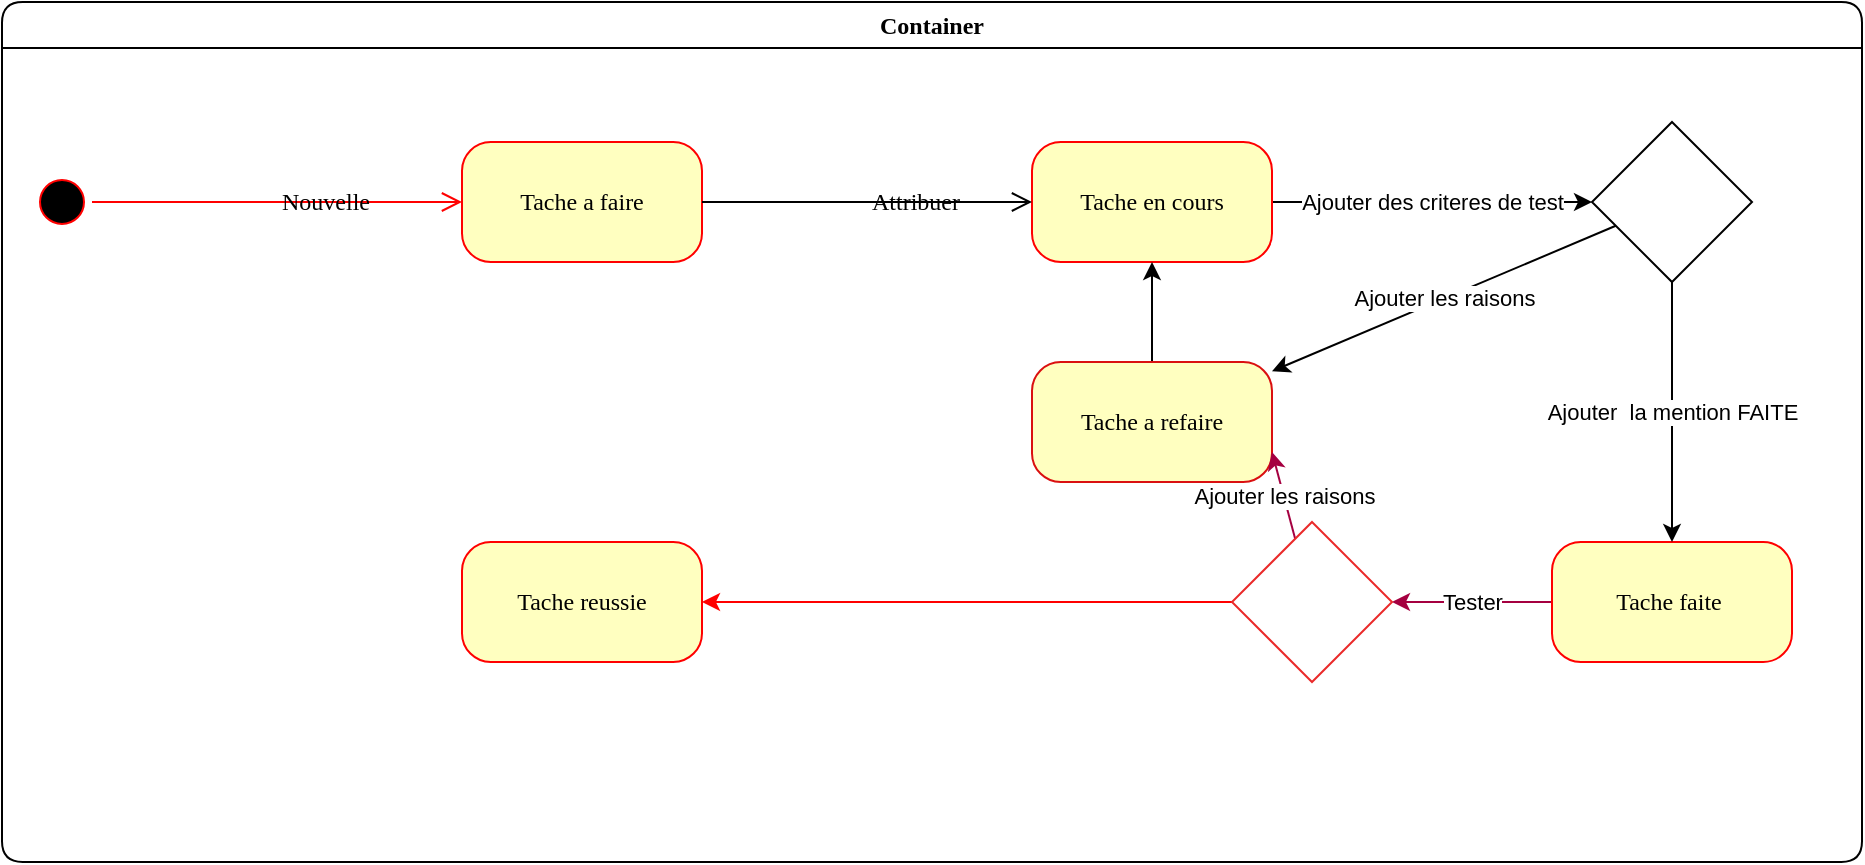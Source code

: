 <mxfile version="22.1.21" type="github">
  <diagram name="Page-1" id="58cdce13-f638-feb5-8d6f-7d28b1aa9fa0">
    <mxGraphModel dx="1050" dy="652" grid="1" gridSize="10" guides="1" tooltips="1" connect="1" arrows="1" fold="1" page="1" pageScale="1" pageWidth="1100" pageHeight="850" background="none" math="0" shadow="0">
      <root>
        <mxCell id="0" />
        <mxCell id="1" parent="0" />
        <mxCell id="382b91b5511bd0f7-6" value="Tache a faire" style="rounded=1;whiteSpace=wrap;html=1;arcSize=24;fillColor=#ffffc0;strokeColor=#ff0000;shadow=0;comic=0;labelBackgroundColor=none;fontFamily=Verdana;fontSize=12;fontColor=#000000;align=center;" parent="1" vertex="1">
          <mxGeometry x="240" y="120" width="120" height="60" as="geometry" />
        </mxCell>
        <mxCell id="2a3bc250acf0617d-7" value="Container" style="swimlane;whiteSpace=wrap;html=1;rounded=1;shadow=0;comic=0;labelBackgroundColor=none;strokeWidth=1;fontFamily=Verdana;fontSize=12;align=center;" parent="1" vertex="1">
          <mxGeometry x="10" y="50" width="930" height="430" as="geometry" />
        </mxCell>
        <mxCell id="382b91b5511bd0f7-1" value="" style="ellipse;html=1;shape=startState;fillColor=#000000;strokeColor=#ff0000;rounded=1;shadow=0;comic=0;labelBackgroundColor=none;fontFamily=Verdana;fontSize=12;fontColor=#000000;align=center;direction=south;" parent="2a3bc250acf0617d-7" vertex="1">
          <mxGeometry x="15" y="85" width="30" height="30" as="geometry" />
        </mxCell>
        <mxCell id="OPbkUzb6O83B0Z9DIRt8-4" value="Ajouter des criteres de test" style="rounded=0;orthogonalLoop=1;jettySize=auto;html=1;" edge="1" parent="2a3bc250acf0617d-7" source="382b91b5511bd0f7-7" target="OPbkUzb6O83B0Z9DIRt8-3">
          <mxGeometry relative="1" as="geometry" />
        </mxCell>
        <mxCell id="382b91b5511bd0f7-7" value="Tache en cours" style="rounded=1;whiteSpace=wrap;html=1;arcSize=24;fillColor=#ffffc0;strokeColor=#ff0000;shadow=0;comic=0;labelBackgroundColor=none;fontFamily=Verdana;fontSize=12;fontColor=#000000;align=center;" parent="2a3bc250acf0617d-7" vertex="1">
          <mxGeometry x="515" y="70" width="120" height="60" as="geometry" />
        </mxCell>
        <mxCell id="OPbkUzb6O83B0Z9DIRt8-3" value="" style="rhombus;whiteSpace=wrap;html=1;" vertex="1" parent="2a3bc250acf0617d-7">
          <mxGeometry x="795" y="60" width="80" height="80" as="geometry" />
        </mxCell>
        <mxCell id="OPbkUzb6O83B0Z9DIRt8-11" style="rounded=0;orthogonalLoop=1;jettySize=auto;html=1;" edge="1" parent="2a3bc250acf0617d-7" source="382b91b5511bd0f7-10" target="382b91b5511bd0f7-7">
          <mxGeometry relative="1" as="geometry" />
        </mxCell>
        <mxCell id="382b91b5511bd0f7-10" value="Tache a refaire" style="rounded=1;whiteSpace=wrap;html=1;arcSize=24;fillColor=#ffffc0;strokeColor=#da1010;shadow=0;comic=0;labelBackgroundColor=none;fontFamily=Verdana;fontSize=12;fontColor=#000000;align=center;" parent="2a3bc250acf0617d-7" vertex="1">
          <mxGeometry x="515" y="180" width="120" height="60" as="geometry" />
        </mxCell>
        <mxCell id="OPbkUzb6O83B0Z9DIRt8-6" value="Ajouter les raisons" style="rounded=0;orthogonalLoop=1;jettySize=auto;html=1;" edge="1" parent="2a3bc250acf0617d-7" source="OPbkUzb6O83B0Z9DIRt8-3" target="382b91b5511bd0f7-10">
          <mxGeometry relative="1" as="geometry">
            <mxPoint x="675" y="260" as="targetPoint" />
          </mxGeometry>
        </mxCell>
        <mxCell id="OPbkUzb6O83B0Z9DIRt8-9" value="Tester" style="edgeStyle=orthogonalEdgeStyle;rounded=0;orthogonalLoop=1;jettySize=auto;html=1;fillColor=#d80073;strokeColor=#A50040;" edge="1" parent="2a3bc250acf0617d-7" source="382b91b5511bd0f7-9" target="OPbkUzb6O83B0Z9DIRt8-8">
          <mxGeometry relative="1" as="geometry" />
        </mxCell>
        <mxCell id="382b91b5511bd0f7-9" value="Tache faite&amp;nbsp;" style="rounded=1;whiteSpace=wrap;html=1;arcSize=24;fillColor=#ffffc0;strokeColor=#ff0000;shadow=0;comic=0;labelBackgroundColor=none;fontFamily=Verdana;fontSize=12;fontColor=#000000;align=center;" parent="2a3bc250acf0617d-7" vertex="1">
          <mxGeometry x="775" y="270" width="120" height="60" as="geometry" />
        </mxCell>
        <mxCell id="OPbkUzb6O83B0Z9DIRt8-5" value="Ajouter&amp;nbsp; la mention FAITE" style="rounded=0;orthogonalLoop=1;jettySize=auto;html=1;" edge="1" parent="2a3bc250acf0617d-7" source="OPbkUzb6O83B0Z9DIRt8-3" target="382b91b5511bd0f7-9">
          <mxGeometry relative="1" as="geometry" />
        </mxCell>
        <mxCell id="OPbkUzb6O83B0Z9DIRt8-10" value="Ajouter les raisons" style="rounded=0;orthogonalLoop=1;jettySize=auto;html=1;entryX=1;entryY=0.75;entryDx=0;entryDy=0;fillColor=#d80073;strokeColor=#A50040;" edge="1" parent="2a3bc250acf0617d-7" source="OPbkUzb6O83B0Z9DIRt8-8" target="382b91b5511bd0f7-10">
          <mxGeometry relative="1" as="geometry" />
        </mxCell>
        <mxCell id="OPbkUzb6O83B0Z9DIRt8-12" style="rounded=0;orthogonalLoop=1;jettySize=auto;html=1;entryX=1;entryY=0.5;entryDx=0;entryDy=0;fillColor=#a20025;strokeColor=#FF0000;" edge="1" parent="2a3bc250acf0617d-7" source="OPbkUzb6O83B0Z9DIRt8-8" target="382b91b5511bd0f7-5">
          <mxGeometry relative="1" as="geometry" />
        </mxCell>
        <mxCell id="OPbkUzb6O83B0Z9DIRt8-8" value="" style="rhombus;whiteSpace=wrap;html=1;strokeColor=#ea2a2a;" vertex="1" parent="2a3bc250acf0617d-7">
          <mxGeometry x="615" y="260" width="80" height="80" as="geometry" />
        </mxCell>
        <mxCell id="382b91b5511bd0f7-5" value="Tache reussie" style="rounded=1;whiteSpace=wrap;html=1;arcSize=24;fillColor=#ffffc0;strokeColor=#ff0000;shadow=0;comic=0;labelBackgroundColor=none;fontFamily=Verdana;fontSize=12;fontColor=#000000;align=center;" parent="2a3bc250acf0617d-7" vertex="1">
          <mxGeometry x="230" y="270" width="120" height="60" as="geometry" />
        </mxCell>
        <mxCell id="2a3bc250acf0617d-9" value="Nouvelle" style="edgeStyle=orthogonalEdgeStyle;html=1;labelBackgroundColor=none;endArrow=open;endSize=8;strokeColor=#ff0000;fontFamily=Verdana;fontSize=12;align=left;" parent="1" source="382b91b5511bd0f7-1" target="382b91b5511bd0f7-6" edge="1">
          <mxGeometry relative="1" as="geometry" />
        </mxCell>
        <mxCell id="2a3bc250acf0617d-10" value="Attribuer" style="html=1;labelBackgroundColor=none;endArrow=open;endSize=8;strokeColor=#000000;fontFamily=Verdana;fontSize=12;align=left;entryX=0;entryY=0.5;" parent="1" source="382b91b5511bd0f7-6" target="382b91b5511bd0f7-7" edge="1">
          <mxGeometry relative="1" as="geometry" />
        </mxCell>
      </root>
    </mxGraphModel>
  </diagram>
</mxfile>
